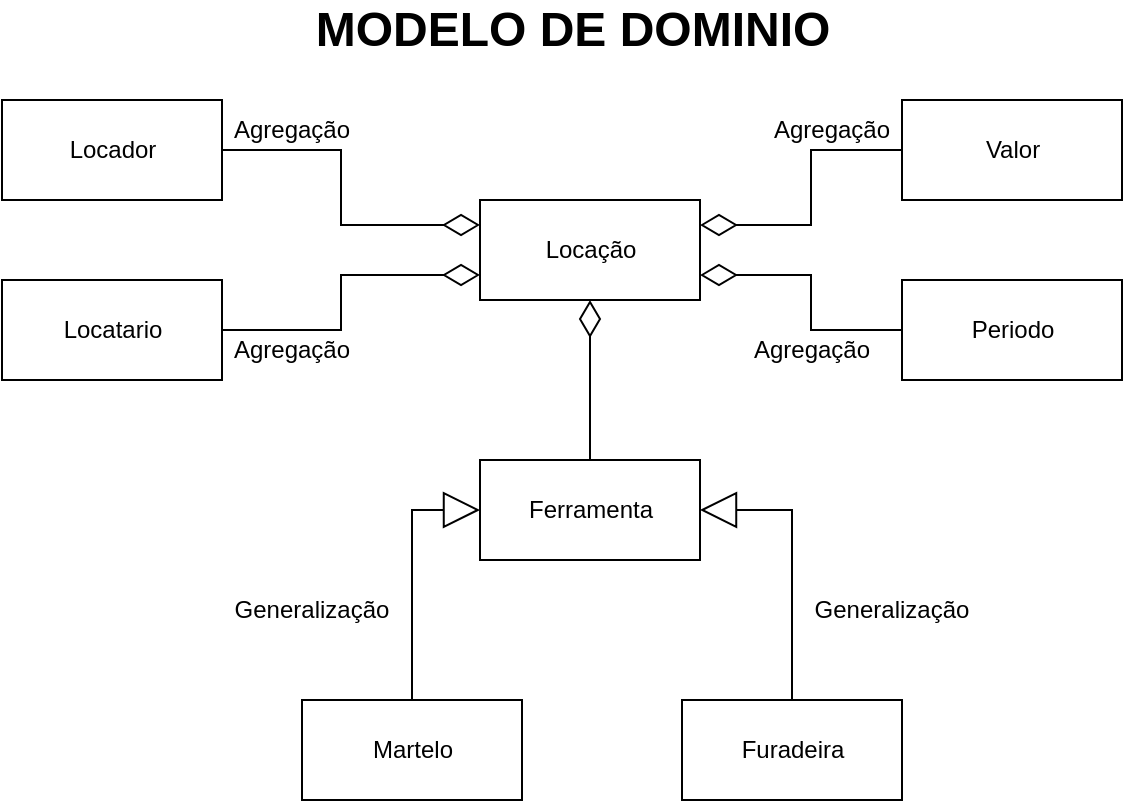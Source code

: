 <mxfile version="20.3.0" type="device"><diagram id="vI9RSppa6TNbxGXvx8Ub" name="Página-1"><mxGraphModel dx="1422" dy="857" grid="1" gridSize="10" guides="1" tooltips="1" connect="1" arrows="1" fold="1" page="1" pageScale="1" pageWidth="827" pageHeight="1169" math="0" shadow="0"><root><mxCell id="0"/><mxCell id="1" parent="0"/><mxCell id="2XFCvj47rwvI2fBzrLMb-1" value="Locação" style="html=1;" vertex="1" parent="1"><mxGeometry x="359" y="110" width="110" height="50" as="geometry"/></mxCell><mxCell id="2XFCvj47rwvI2fBzrLMb-4" style="edgeStyle=orthogonalEdgeStyle;rounded=0;orthogonalLoop=1;jettySize=auto;html=1;startArrow=none;startFill=0;endArrow=diamondThin;endFill=0;strokeWidth=1;endSize=16;" edge="1" parent="1" source="2XFCvj47rwvI2fBzrLMb-2" target="2XFCvj47rwvI2fBzrLMb-1"><mxGeometry relative="1" as="geometry"/></mxCell><mxCell id="2XFCvj47rwvI2fBzrLMb-2" value="Ferramenta" style="html=1;" vertex="1" parent="1"><mxGeometry x="359" y="240" width="110" height="50" as="geometry"/></mxCell><mxCell id="2XFCvj47rwvI2fBzrLMb-13" style="edgeStyle=orthogonalEdgeStyle;rounded=0;orthogonalLoop=1;jettySize=auto;html=1;entryX=1;entryY=0.5;entryDx=0;entryDy=0;strokeWidth=1;startArrow=none;startFill=0;endArrow=block;endFill=0;endSize=16;" edge="1" parent="1" source="2XFCvj47rwvI2fBzrLMb-5" target="2XFCvj47rwvI2fBzrLMb-2"><mxGeometry relative="1" as="geometry"/></mxCell><mxCell id="2XFCvj47rwvI2fBzrLMb-5" value="Furadeira&lt;br&gt;" style="html=1;" vertex="1" parent="1"><mxGeometry x="460" y="360" width="110" height="50" as="geometry"/></mxCell><mxCell id="2XFCvj47rwvI2fBzrLMb-12" style="edgeStyle=orthogonalEdgeStyle;rounded=0;orthogonalLoop=1;jettySize=auto;html=1;entryX=0;entryY=0.5;entryDx=0;entryDy=0;strokeWidth=1;startArrow=none;startFill=0;endArrow=block;endFill=0;endSize=16;" edge="1" parent="1" source="2XFCvj47rwvI2fBzrLMb-9" target="2XFCvj47rwvI2fBzrLMb-2"><mxGeometry relative="1" as="geometry"/></mxCell><mxCell id="2XFCvj47rwvI2fBzrLMb-9" value="Martelo" style="html=1;" vertex="1" parent="1"><mxGeometry x="270" y="360" width="110" height="50" as="geometry"/></mxCell><mxCell id="2XFCvj47rwvI2fBzrLMb-18" style="edgeStyle=orthogonalEdgeStyle;rounded=0;orthogonalLoop=1;jettySize=auto;html=1;entryX=0;entryY=0.25;entryDx=0;entryDy=0;strokeWidth=1;startArrow=none;startFill=0;endArrow=diamondThin;endFill=0;endSize=16;" edge="1" parent="1" source="2XFCvj47rwvI2fBzrLMb-14" target="2XFCvj47rwvI2fBzrLMb-1"><mxGeometry relative="1" as="geometry"/></mxCell><mxCell id="2XFCvj47rwvI2fBzrLMb-14" value="Locador" style="html=1;" vertex="1" parent="1"><mxGeometry x="120" y="60" width="110" height="50" as="geometry"/></mxCell><mxCell id="2XFCvj47rwvI2fBzrLMb-19" style="edgeStyle=orthogonalEdgeStyle;rounded=0;orthogonalLoop=1;jettySize=auto;html=1;entryX=0;entryY=0.75;entryDx=0;entryDy=0;strokeWidth=1;startArrow=none;startFill=0;endArrow=diamondThin;endFill=0;endSize=16;" edge="1" parent="1" source="2XFCvj47rwvI2fBzrLMb-15" target="2XFCvj47rwvI2fBzrLMb-1"><mxGeometry relative="1" as="geometry"/></mxCell><mxCell id="2XFCvj47rwvI2fBzrLMb-15" value="Locatario" style="html=1;" vertex="1" parent="1"><mxGeometry x="120" y="150" width="110" height="50" as="geometry"/></mxCell><mxCell id="2XFCvj47rwvI2fBzrLMb-20" style="edgeStyle=orthogonalEdgeStyle;rounded=0;orthogonalLoop=1;jettySize=auto;html=1;entryX=1;entryY=0.25;entryDx=0;entryDy=0;strokeWidth=1;startArrow=none;startFill=0;endArrow=diamondThin;endFill=0;endSize=16;" edge="1" parent="1" source="2XFCvj47rwvI2fBzrLMb-16" target="2XFCvj47rwvI2fBzrLMb-1"><mxGeometry relative="1" as="geometry"/></mxCell><mxCell id="2XFCvj47rwvI2fBzrLMb-16" value="Valor" style="html=1;" vertex="1" parent="1"><mxGeometry x="570" y="60" width="110" height="50" as="geometry"/></mxCell><mxCell id="2XFCvj47rwvI2fBzrLMb-21" style="edgeStyle=orthogonalEdgeStyle;rounded=0;orthogonalLoop=1;jettySize=auto;html=1;entryX=1;entryY=0.75;entryDx=0;entryDy=0;strokeWidth=1;startArrow=none;startFill=0;endArrow=diamondThin;endFill=0;endSize=16;" edge="1" parent="1" source="2XFCvj47rwvI2fBzrLMb-17" target="2XFCvj47rwvI2fBzrLMb-1"><mxGeometry relative="1" as="geometry"/></mxCell><mxCell id="2XFCvj47rwvI2fBzrLMb-17" value="Periodo" style="html=1;" vertex="1" parent="1"><mxGeometry x="570" y="150" width="110" height="50" as="geometry"/></mxCell><mxCell id="2XFCvj47rwvI2fBzrLMb-22" value="MODELO DE DOMINIO" style="text;html=1;strokeColor=none;fillColor=none;align=center;verticalAlign=middle;whiteSpace=wrap;rounded=0;strokeWidth=1;fontSize=24;fontStyle=1" vertex="1" parent="1"><mxGeometry x="260" y="10" width="291" height="30" as="geometry"/></mxCell><mxCell id="2XFCvj47rwvI2fBzrLMb-23" value="Generalização" style="text;html=1;strokeColor=none;fillColor=none;align=center;verticalAlign=middle;whiteSpace=wrap;rounded=0;strokeWidth=1;fontSize=12;" vertex="1" parent="1"><mxGeometry x="520" y="300" width="90" height="30" as="geometry"/></mxCell><mxCell id="2XFCvj47rwvI2fBzrLMb-24" value="Generalização" style="text;html=1;strokeColor=none;fillColor=none;align=center;verticalAlign=middle;whiteSpace=wrap;rounded=0;strokeWidth=1;fontSize=12;" vertex="1" parent="1"><mxGeometry x="230" y="300" width="90" height="30" as="geometry"/></mxCell><mxCell id="2XFCvj47rwvI2fBzrLMb-25" value="Agregação" style="text;html=1;strokeColor=none;fillColor=none;align=center;verticalAlign=middle;whiteSpace=wrap;rounded=0;strokeWidth=1;fontSize=12;" vertex="1" parent="1"><mxGeometry x="480" y="170" width="90" height="30" as="geometry"/></mxCell><mxCell id="2XFCvj47rwvI2fBzrLMb-26" value="Agregação" style="text;html=1;strokeColor=none;fillColor=none;align=center;verticalAlign=middle;whiteSpace=wrap;rounded=0;strokeWidth=1;fontSize=12;" vertex="1" parent="1"><mxGeometry x="220" y="170" width="90" height="30" as="geometry"/></mxCell><mxCell id="2XFCvj47rwvI2fBzrLMb-27" value="Agregação" style="text;html=1;strokeColor=none;fillColor=none;align=center;verticalAlign=middle;whiteSpace=wrap;rounded=0;strokeWidth=1;fontSize=12;" vertex="1" parent="1"><mxGeometry x="220" y="60" width="90" height="30" as="geometry"/></mxCell><mxCell id="2XFCvj47rwvI2fBzrLMb-28" value="Agregação" style="text;html=1;strokeColor=none;fillColor=none;align=center;verticalAlign=middle;whiteSpace=wrap;rounded=0;strokeWidth=1;fontSize=12;" vertex="1" parent="1"><mxGeometry x="490" y="60" width="90" height="30" as="geometry"/></mxCell></root></mxGraphModel></diagram></mxfile>